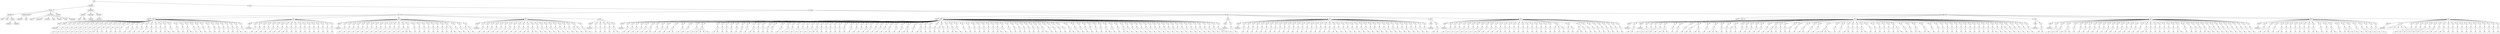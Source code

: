 digraph Tree {
	"t0" [label = "TEI"];
	"t1" [label = "teiHeader"];
	"t2" [label = "fileDesc"];
	"t3" [label = "titleStmt"];
	"t4" [label = "title"];
	"t5" [label = "title"];
	"t6" [label = "author"];
	"t7" [label = "surname"];
	"t8" [label = "forename"];
	"t9" [label = "publicationStmt"];
	"t10" [label = "publisher"];
	"t11" [label = "idno"];
	"t12" [label = "sourceDesc"];
	"t13" [label = "genre"];
	"t14" [label = "inspiration"];
	"t15" [label = "structure"];
	"t16" [label = "type"];
	"t17" [label = "periode"];
	"t18" [label = "taille"];
	"t19" [label = "permalien"];
	"t20" [label = "edStmt"];
	"t21" [label = "profileDesc"];
	"t22" [label = "creation"];
	"t23" [label = "date"];
	"t24" [label = "date"];
	"t25" [label = "langUsage"];
	"t26" [label = "language"];
	"t27" [label = "textClass"];
	"t28" [label = "keywords"];
	"t29" [label = "term"];
	"t30" [label = "text"];
	"t31" [label = "body"];
	"t32" [label = "div1"];
	"t33" [label = "head"];
	"t34" [label = "div2"];
	"t35" [label = "head"];
	"t36" [label = "listPerson"];
	"t37" [label = "sp"];
	"t38" [label = "p"];
	"t39" [label = "s"];
	"t40" [label = "sp"];
	"t41" [label = "p"];
	"t42" [label = "s"];
	"t43" [label = "sp"];
	"t44" [label = "p"];
	"t45" [label = "s"];
	"t46" [label = "sp"];
	"t47" [label = "p"];
	"t48" [label = "s"];
	"t49" [label = "sp"];
	"t50" [label = "p"];
	"t51" [label = "s"];
	"t52" [label = "sp"];
	"t53" [label = "p"];
	"t54" [label = "s"];
	"t55" [label = "sp"];
	"t56" [label = "p"];
	"t57" [label = "s"];
	"t58" [label = "sp"];
	"t59" [label = "p"];
	"t60" [label = "s"];
	"t61" [label = "sp"];
	"t62" [label = "p"];
	"t63" [label = "s"];
	"t64" [label = "s"];
	"t65" [label = "s"];
	"t66" [label = "sp"];
	"t67" [label = "p"];
	"t68" [label = "s"];
	"t69" [label = "sp"];
	"t70" [label = "p"];
	"t71" [label = "s"];
	"t72" [label = "sp"];
	"t73" [label = "p"];
	"t74" [label = "s"];
	"t75" [label = "sp"];
	"t76" [label = "p"];
	"t77" [label = "s"];
	"t78" [label = "sp"];
	"t79" [label = "p"];
	"t80" [label = "s"];
	"t81" [label = "sp"];
	"t82" [label = "p"];
	"t83" [label = "s"];
	"t84" [label = "p"];
	"t85" [label = "s"];
	"t86" [label = "sp"];
	"t87" [label = "p"];
	"t88" [label = "s"];
	"t89" [label = "sp"];
	"t90" [label = "p"];
	"t91" [label = "s"];
	"t92" [label = "sp"];
	"t93" [label = "p"];
	"t94" [label = "s"];
	"t95" [label = "sp"];
	"t96" [label = "p"];
	"t97" [label = "s"];
	"t98" [label = "s"];
	"t99" [label = "sp"];
	"t100" [label = "p"];
	"t101" [label = "s"];
	"t102" [label = "sp"];
	"t103" [label = "p"];
	"t104" [label = "s"];
	"t105" [label = "sp"];
	"t106" [label = "p"];
	"t107" [label = "s"];
	"t108" [label = "s"];
	"t109" [label = "sp"];
	"t110" [label = "p"];
	"t111" [label = "s"];
	"t112" [label = "sp"];
	"t113" [label = "p"];
	"t114" [label = "s"];
	"t115" [label = "sp"];
	"t116" [label = "p"];
	"t117" [label = "s"];
	"t118" [label = "sp"];
	"t119" [label = "p"];
	"t120" [label = "s"];
	"t121" [label = "s"];
	"t122" [label = "sp"];
	"t123" [label = "p"];
	"t124" [label = "s"];
	"t125" [label = "sp"];
	"t126" [label = "p"];
	"t127" [label = "s"];
	"t128" [label = "sp"];
	"t129" [label = "p"];
	"t130" [label = "s"];
	"t131" [label = "sp"];
	"t132" [label = "p"];
	"t133" [label = "s"];
	"t134" [label = "sp"];
	"t135" [label = "p"];
	"t136" [label = "s"];
	"t137" [label = "sp"];
	"t138" [label = "p"];
	"t139" [label = "s"];
	"t140" [label = "sp"];
	"t141" [label = "p"];
	"t142" [label = "s"];
	"t143" [label = "sp"];
	"t144" [label = "p"];
	"t145" [label = "s"];
	"t146" [label = "sp"];
	"t147" [label = "p"];
	"t148" [label = "s"];
	"t149" [label = "sp"];
	"t150" [label = "p"];
	"t151" [label = "s"];
	"t152" [label = "s"];
	"t153" [label = "sp"];
	"t154" [label = "p"];
	"t155" [label = "s"];
	"t156" [label = "div2"];
	"t157" [label = "head"];
	"t158" [label = "listPerson"];
	"t159" [label = "sp"];
	"t160" [label = "p"];
	"t161" [label = "s"];
	"t162" [label = "sp"];
	"t163" [label = "p"];
	"t164" [label = "s"];
	"t165" [label = "sp"];
	"t166" [label = "p"];
	"t167" [label = "s"];
	"t168" [label = "sp"];
	"t169" [label = "p"];
	"t170" [label = "s"];
	"t171" [label = "sp"];
	"t172" [label = "p"];
	"t173" [label = "s"];
	"t174" [label = "sp"];
	"t175" [label = "p"];
	"t176" [label = "s"];
	"t177" [label = "sp"];
	"t178" [label = "p"];
	"t179" [label = "s"];
	"t180" [label = "sp"];
	"t181" [label = "p"];
	"t182" [label = "s"];
	"t183" [label = "s"];
	"t184" [label = "sp"];
	"t185" [label = "p"];
	"t186" [label = "s"];
	"t187" [label = "sp"];
	"t188" [label = "p"];
	"t189" [label = "s"];
	"t190" [label = "sp"];
	"t191" [label = "p"];
	"t192" [label = "s"];
	"t193" [label = "sp"];
	"t194" [label = "p"];
	"t195" [label = "s"];
	"t196" [label = "sp"];
	"t197" [label = "p"];
	"t198" [label = "s"];
	"t199" [label = "sp"];
	"t200" [label = "p"];
	"t201" [label = "s"];
	"t202" [label = "sp"];
	"t203" [label = "p"];
	"t204" [label = "s"];
	"t205" [label = "sp"];
	"t206" [label = "p"];
	"t207" [label = "s"];
	"t208" [label = "sp"];
	"t209" [label = "p"];
	"t210" [label = "s"];
	"t211" [label = "sp"];
	"t212" [label = "p"];
	"t213" [label = "s"];
	"t214" [label = "div2"];
	"t215" [label = "head"];
	"t216" [label = "listPerson"];
	"t217" [label = "sp"];
	"t218" [label = "p"];
	"t219" [label = "s"];
	"t220" [label = "sp"];
	"t221" [label = "p"];
	"t222" [label = "s"];
	"t223" [label = "sp"];
	"t224" [label = "p"];
	"t225" [label = "s"];
	"t226" [label = "sp"];
	"t227" [label = "p"];
	"t228" [label = "s"];
	"t229" [label = "sp"];
	"t230" [label = "p"];
	"t231" [label = "s"];
	"t232" [label = "sp"];
	"t233" [label = "p"];
	"t234" [label = "s"];
	"t235" [label = "sp"];
	"t236" [label = "p"];
	"t237" [label = "s"];
	"t238" [label = "sp"];
	"t239" [label = "p"];
	"t240" [label = "s"];
	"t241" [label = "sp"];
	"t242" [label = "p"];
	"t243" [label = "s"];
	"t244" [label = "sp"];
	"t245" [label = "p"];
	"t246" [label = "s"];
	"t247" [label = "sp"];
	"t248" [label = "p"];
	"t249" [label = "s"];
	"t250" [label = "sp"];
	"t251" [label = "p"];
	"t252" [label = "s"];
	"t253" [label = "sp"];
	"t254" [label = "p"];
	"t255" [label = "s"];
	"t256" [label = "sp"];
	"t257" [label = "p"];
	"t258" [label = "s"];
	"t259" [label = "sp"];
	"t260" [label = "p"];
	"t261" [label = "s"];
	"t262" [label = "s"];
	"t263" [label = "s"];
	"t264" [label = "sp"];
	"t265" [label = "p"];
	"t266" [label = "s"];
	"t267" [label = "sp"];
	"t268" [label = "p"];
	"t269" [label = "s"];
	"t270" [label = "sp"];
	"t271" [label = "p"];
	"t272" [label = "s"];
	"t273" [label = "sp"];
	"t274" [label = "p"];
	"t275" [label = "s"];
	"t276" [label = "sp"];
	"t277" [label = "p"];
	"t278" [label = "s"];
	"t279" [label = "sp"];
	"t280" [label = "p"];
	"t281" [label = "s"];
	"t282" [label = "sp"];
	"t283" [label = "p"];
	"t284" [label = "s"];
	"t285" [label = "sp"];
	"t286" [label = "p"];
	"t287" [label = "s"];
	"t288" [label = "p"];
	"t289" [label = "s"];
	"t290" [label = "s"];
	"t291" [label = "sp"];
	"t292" [label = "p"];
	"t293" [label = "s"];
	"t294" [label = "sp"];
	"t295" [label = "p"];
	"t296" [label = "s"];
	"t297" [label = "sp"];
	"t298" [label = "p"];
	"t299" [label = "s"];
	"t300" [label = "p"];
	"t301" [label = "s"];
	"t302" [label = "div2"];
	"t303" [label = "head"];
	"t304" [label = "listPerson"];
	"t305" [label = "sp"];
	"t306" [label = "p"];
	"t307" [label = "s"];
	"t308" [label = "sp"];
	"t309" [label = "p"];
	"t310" [label = "s"];
	"t311" [label = "sp"];
	"t312" [label = "p"];
	"t313" [label = "s"];
	"t314" [label = "sp"];
	"t315" [label = "p"];
	"t316" [label = "s"];
	"t317" [label = "sp"];
	"t318" [label = "p"];
	"t319" [label = "s"];
	"t320" [label = "sp"];
	"t321" [label = "p"];
	"t322" [label = "s"];
	"t323" [label = "sp"];
	"t324" [label = "p"];
	"t325" [label = "s"];
	"t326" [label = "sp"];
	"t327" [label = "p"];
	"t328" [label = "s"];
	"t329" [label = "sp"];
	"t330" [label = "p"];
	"t331" [label = "s"];
	"t332" [label = "sp"];
	"t333" [label = "p"];
	"t334" [label = "s"];
	"t335" [label = "sp"];
	"t336" [label = "p"];
	"t337" [label = "s"];
	"t338" [label = "s"];
	"t339" [label = "sp"];
	"t340" [label = "p"];
	"t341" [label = "s"];
	"t342" [label = "s"];
	"t343" [label = "sp"];
	"t344" [label = "p"];
	"t345" [label = "s"];
	"t346" [label = "sp"];
	"t347" [label = "p"];
	"t348" [label = "s"];
	"t349" [label = "sp"];
	"t350" [label = "p"];
	"t351" [label = "s"];
	"t352" [label = "sp"];
	"t353" [label = "p"];
	"t354" [label = "s"];
	"t355" [label = "sp"];
	"t356" [label = "p"];
	"t357" [label = "s"];
	"t358" [label = "sp"];
	"t359" [label = "p"];
	"t360" [label = "s"];
	"t361" [label = "sp"];
	"t362" [label = "p"];
	"t363" [label = "s"];
	"t364" [label = "sp"];
	"t365" [label = "p"];
	"t366" [label = "s"];
	"t367" [label = "sp"];
	"t368" [label = "p"];
	"t369" [label = "s"];
	"t370" [label = "p"];
	"t371" [label = "s"];
	"t372" [label = "sp"];
	"t373" [label = "p"];
	"t374" [label = "s"];
	"t375" [label = "s"];
	"t376" [label = "div2"];
	"t377" [label = "head"];
	"t378" [label = "listPerson"];
	"t379" [label = "sp"];
	"t380" [label = "p"];
	"t381" [label = "s"];
	"t382" [label = "sp"];
	"t383" [label = "p"];
	"t384" [label = "s"];
	"t385" [label = "sp"];
	"t386" [label = "p"];
	"t387" [label = "s"];
	"t388" [label = "sp"];
	"t389" [label = "p"];
	"t390" [label = "s"];
	"t391" [label = "sp"];
	"t392" [label = "p"];
	"t393" [label = "s"];
	"t394" [label = "s"];
	"t395" [label = "div1"];
	"t396" [label = "head"];
	"t397" [label = "div2"];
	"t398" [label = "head"];
	"t399" [label = "listPerson"];
	"t400" [label = "sp"];
	"t401" [label = "p"];
	"t402" [label = "s"];
	"t403" [label = "sp"];
	"t404" [label = "p"];
	"t405" [label = "s"];
	"t406" [label = "sp"];
	"t407" [label = "p"];
	"t408" [label = "s"];
	"t409" [label = "sp"];
	"t410" [label = "p"];
	"t411" [label = "s"];
	"t412" [label = "sp"];
	"t413" [label = "p"];
	"t414" [label = "s"];
	"t415" [label = "sp"];
	"t416" [label = "p"];
	"t417" [label = "s"];
	"t418" [label = "s"];
	"t419" [label = "sp"];
	"t420" [label = "p"];
	"t421" [label = "s"];
	"t422" [label = "sp"];
	"t423" [label = "p"];
	"t424" [label = "s"];
	"t425" [label = "sp"];
	"t426" [label = "p"];
	"t427" [label = "s"];
	"t428" [label = "sp"];
	"t429" [label = "p"];
	"t430" [label = "s"];
	"t431" [label = "s"];
	"t432" [label = "sp"];
	"t433" [label = "p"];
	"t434" [label = "s"];
	"t435" [label = "sp"];
	"t436" [label = "p"];
	"t437" [label = "s"];
	"t438" [label = "sp"];
	"t439" [label = "p"];
	"t440" [label = "s"];
	"t441" [label = "sp"];
	"t442" [label = "p"];
	"t443" [label = "s"];
	"t444" [label = "s"];
	"t445" [label = "s"];
	"t446" [label = "s"];
	"t447" [label = "s"];
	"t448" [label = "sp"];
	"t449" [label = "p"];
	"t450" [label = "s"];
	"t451" [label = "s"];
	"t452" [label = "sp"];
	"t453" [label = "p"];
	"t454" [label = "s"];
	"t455" [label = "sp"];
	"t456" [label = "p"];
	"t457" [label = "s"];
	"t458" [label = "sp"];
	"t459" [label = "p"];
	"t460" [label = "s"];
	"t461" [label = "sp"];
	"t462" [label = "p"];
	"t463" [label = "s"];
	"t464" [label = "sp"];
	"t465" [label = "p"];
	"t466" [label = "s"];
	"t467" [label = "sp"];
	"t468" [label = "p"];
	"t469" [label = "s"];
	"t470" [label = "sp"];
	"t471" [label = "p"];
	"t472" [label = "s"];
	"t473" [label = "s"];
	"t474" [label = "sp"];
	"t475" [label = "p"];
	"t476" [label = "s"];
	"t477" [label = "sp"];
	"t478" [label = "p"];
	"t479" [label = "s"];
	"t480" [label = "sp"];
	"t481" [label = "p"];
	"t482" [label = "s"];
	"t483" [label = "sp"];
	"t484" [label = "p"];
	"t485" [label = "s"];
	"t486" [label = "sp"];
	"t487" [label = "p"];
	"t488" [label = "s"];
	"t489" [label = "sp"];
	"t490" [label = "p"];
	"t491" [label = "s"];
	"t492" [label = "sp"];
	"t493" [label = "p"];
	"t494" [label = "s"];
	"t495" [label = "sp"];
	"t496" [label = "p"];
	"t497" [label = "s"];
	"t498" [label = "sp"];
	"t499" [label = "p"];
	"t500" [label = "s"];
	"t501" [label = "sp"];
	"t502" [label = "p"];
	"t503" [label = "s"];
	"t504" [label = "sp"];
	"t505" [label = "p"];
	"t506" [label = "s"];
	"t507" [label = "sp"];
	"t508" [label = "p"];
	"t509" [label = "s"];
	"t510" [label = "s"];
	"t511" [label = "s"];
	"t512" [label = "sp"];
	"t513" [label = "p"];
	"t514" [label = "s"];
	"t515" [label = "sp"];
	"t516" [label = "p"];
	"t517" [label = "s"];
	"t518" [label = "sp"];
	"t519" [label = "p"];
	"t520" [label = "s"];
	"t521" [label = "sp"];
	"t522" [label = "p"];
	"t523" [label = "s"];
	"t524" [label = "sp"];
	"t525" [label = "p"];
	"t526" [label = "s"];
	"t527" [label = "sp"];
	"t528" [label = "p"];
	"t529" [label = "s"];
	"t530" [label = "sp"];
	"t531" [label = "p"];
	"t532" [label = "s"];
	"t533" [label = "sp"];
	"t534" [label = "p"];
	"t535" [label = "s"];
	"t536" [label = "sp"];
	"t537" [label = "p"];
	"t538" [label = "s"];
	"t539" [label = "sp"];
	"t540" [label = "p"];
	"t541" [label = "s"];
	"t542" [label = "sp"];
	"t543" [label = "p"];
	"t544" [label = "s"];
	"t545" [label = "sp"];
	"t546" [label = "p"];
	"t547" [label = "s"];
	"t548" [label = "sp"];
	"t549" [label = "p"];
	"t550" [label = "s"];
	"t551" [label = "sp"];
	"t552" [label = "p"];
	"t553" [label = "s"];
	"t554" [label = "sp"];
	"t555" [label = "p"];
	"t556" [label = "s"];
	"t557" [label = "s"];
	"t558" [label = "sp"];
	"t559" [label = "p"];
	"t560" [label = "s"];
	"t561" [label = "sp"];
	"t562" [label = "p"];
	"t563" [label = "s"];
	"t564" [label = "sp"];
	"t565" [label = "p"];
	"t566" [label = "s"];
	"t567" [label = "s"];
	"t568" [label = "sp"];
	"t569" [label = "p"];
	"t570" [label = "s"];
	"t571" [label = "sp"];
	"t572" [label = "p"];
	"t573" [label = "s"];
	"t574" [label = "s"];
	"t575" [label = "sp"];
	"t576" [label = "p"];
	"t577" [label = "s"];
	"t578" [label = "sp"];
	"t579" [label = "p"];
	"t580" [label = "s"];
	"t581" [label = "sp"];
	"t582" [label = "p"];
	"t583" [label = "s"];
	"t584" [label = "sp"];
	"t585" [label = "p"];
	"t586" [label = "s"];
	"t587" [label = "p"];
	"t588" [label = "s"];
	"t589" [label = "sp"];
	"t590" [label = "p"];
	"t591" [label = "s"];
	"t592" [label = "sp"];
	"t593" [label = "p"];
	"t594" [label = "s"];
	"t595" [label = "s"];
	"t596" [label = "sp"];
	"t597" [label = "p"];
	"t598" [label = "s"];
	"t599" [label = "sp"];
	"t600" [label = "p"];
	"t601" [label = "s"];
	"t602" [label = "sp"];
	"t603" [label = "p"];
	"t604" [label = "s"];
	"t605" [label = "sp"];
	"t606" [label = "p"];
	"t607" [label = "s"];
	"t608" [label = "sp"];
	"t609" [label = "p"];
	"t610" [label = "s"];
	"t611" [label = "sp"];
	"t612" [label = "p"];
	"t613" [label = "s"];
	"t614" [label = "sp"];
	"t615" [label = "p"];
	"t616" [label = "s"];
	"t617" [label = "sp"];
	"t618" [label = "p"];
	"t619" [label = "s"];
	"t620" [label = "sp"];
	"t621" [label = "p"];
	"t622" [label = "s"];
	"t623" [label = "s"];
	"t624" [label = "sp"];
	"t625" [label = "p"];
	"t626" [label = "s"];
	"t627" [label = "sp"];
	"t628" [label = "p"];
	"t629" [label = "s"];
	"t630" [label = "sp"];
	"t631" [label = "p"];
	"t632" [label = "s"];
	"t633" [label = "sp"];
	"t634" [label = "p"];
	"t635" [label = "s"];
	"t636" [label = "sp"];
	"t637" [label = "p"];
	"t638" [label = "s"];
	"t639" [label = "sp"];
	"t640" [label = "p"];
	"t641" [label = "s"];
	"t642" [label = "sp"];
	"t643" [label = "p"];
	"t644" [label = "s"];
	"t645" [label = "sp"];
	"t646" [label = "p"];
	"t647" [label = "s"];
	"t648" [label = "sp"];
	"t649" [label = "p"];
	"t650" [label = "s"];
	"t651" [label = "s"];
	"t652" [label = "sp"];
	"t653" [label = "p"];
	"t654" [label = "s"];
	"t655" [label = "sp"];
	"t656" [label = "p"];
	"t657" [label = "s"];
	"t658" [label = "sp"];
	"t659" [label = "p"];
	"t660" [label = "s"];
	"t661" [label = "sp"];
	"t662" [label = "p"];
	"t663" [label = "s"];
	"t664" [label = "sp"];
	"t665" [label = "p"];
	"t666" [label = "s"];
	"t667" [label = "s"];
	"t668" [label = "sp"];
	"t669" [label = "p"];
	"t670" [label = "s"];
	"t671" [label = "sp"];
	"t672" [label = "p"];
	"t673" [label = "s"];
	"t674" [label = "sp"];
	"t675" [label = "p"];
	"t676" [label = "s"];
	"t677" [label = "sp"];
	"t678" [label = "p"];
	"t679" [label = "s"];
	"t680" [label = "sp"];
	"t681" [label = "p"];
	"t682" [label = "s"];
	"t683" [label = "sp"];
	"t684" [label = "p"];
	"t685" [label = "s"];
	"t686" [label = "sp"];
	"t687" [label = "p"];
	"t688" [label = "s"];
	"t689" [label = "s"];
	"t690" [label = "sp"];
	"t691" [label = "p"];
	"t692" [label = "s"];
	"t693" [label = "sp"];
	"t694" [label = "p"];
	"t695" [label = "s"];
	"t696" [label = "sp"];
	"t697" [label = "p"];
	"t698" [label = "s"];
	"t699" [label = "s"];
	"t700" [label = "sp"];
	"t701" [label = "p"];
	"t702" [label = "s"];
	"t703" [label = "sp"];
	"t704" [label = "p"];
	"t705" [label = "s"];
	"t706" [label = "sp"];
	"t707" [label = "p"];
	"t708" [label = "s"];
	"t709" [label = "sp"];
	"t710" [label = "p"];
	"t711" [label = "s"];
	"t712" [label = "sp"];
	"t713" [label = "p"];
	"t714" [label = "s"];
	"t715" [label = "sp"];
	"t716" [label = "p"];
	"t717" [label = "s"];
	"t718" [label = "sp"];
	"t719" [label = "p"];
	"t720" [label = "s"];
	"t721" [label = "sp"];
	"t722" [label = "p"];
	"t723" [label = "s"];
	"t724" [label = "sp"];
	"t725" [label = "p"];
	"t726" [label = "s"];
	"t727" [label = "sp"];
	"t728" [label = "p"];
	"t729" [label = "s"];
	"t730" [label = "sp"];
	"t731" [label = "p"];
	"t732" [label = "s"];
	"t733" [label = "sp"];
	"t734" [label = "p"];
	"t735" [label = "s"];
	"t736" [label = "sp"];
	"t737" [label = "p"];
	"t738" [label = "s"];
	"t739" [label = "sp"];
	"t740" [label = "p"];
	"t741" [label = "s"];
	"t742" [label = "sp"];
	"t743" [label = "p"];
	"t744" [label = "s"];
	"t745" [label = "sp"];
	"t746" [label = "p"];
	"t747" [label = "s"];
	"t748" [label = "sp"];
	"t749" [label = "p"];
	"t750" [label = "s"];
	"t751" [label = "sp"];
	"t752" [label = "p"];
	"t753" [label = "s"];
	"t754" [label = "sp"];
	"t755" [label = "p"];
	"t756" [label = "s"];
	"t757" [label = "sp"];
	"t758" [label = "p"];
	"t759" [label = "s"];
	"t760" [label = "sp"];
	"t761" [label = "p"];
	"t762" [label = "s"];
	"t763" [label = "s"];
	"t764" [label = "s"];
	"t765" [label = "div2"];
	"t766" [label = "head"];
	"t767" [label = "listPerson"];
	"t768" [label = "sp"];
	"t769" [label = "p"];
	"t770" [label = "s"];
	"t771" [label = "div2"];
	"t772" [label = "head"];
	"t773" [label = "listPerson"];
	"t774" [label = "sp"];
	"t775" [label = "p"];
	"t776" [label = "s"];
	"t777" [label = "sp"];
	"t778" [label = "p"];
	"t779" [label = "s"];
	"t780" [label = "sp"];
	"t781" [label = "p"];
	"t782" [label = "s"];
	"t783" [label = "sp"];
	"t784" [label = "p"];
	"t785" [label = "s"];
	"t786" [label = "sp"];
	"t787" [label = "p"];
	"t788" [label = "s"];
	"t789" [label = "sp"];
	"t790" [label = "p"];
	"t791" [label = "s"];
	"t792" [label = "sp"];
	"t793" [label = "p"];
	"t794" [label = "s"];
	"t795" [label = "sp"];
	"t796" [label = "p"];
	"t797" [label = "s"];
	"t798" [label = "sp"];
	"t799" [label = "p"];
	"t800" [label = "s"];
	"t801" [label = "sp"];
	"t802" [label = "p"];
	"t803" [label = "s"];
	"t804" [label = "sp"];
	"t805" [label = "p"];
	"t806" [label = "s"];
	"t807" [label = "sp"];
	"t808" [label = "p"];
	"t809" [label = "s"];
	"t810" [label = "sp"];
	"t811" [label = "p"];
	"t812" [label = "s"];
	"t813" [label = "sp"];
	"t814" [label = "p"];
	"t815" [label = "s"];
	"t816" [label = "sp"];
	"t817" [label = "p"];
	"t818" [label = "s"];
	"t819" [label = "sp"];
	"t820" [label = "p"];
	"t821" [label = "s"];
	"t822" [label = "sp"];
	"t823" [label = "p"];
	"t824" [label = "s"];
	"t825" [label = "sp"];
	"t826" [label = "p"];
	"t827" [label = "s"];
	"t828" [label = "sp"];
	"t829" [label = "p"];
	"t830" [label = "s"];
	"t831" [label = "sp"];
	"t832" [label = "p"];
	"t833" [label = "s"];
	"t834" [label = "sp"];
	"t835" [label = "p"];
	"t836" [label = "s"];
	"t837" [label = "s"];
	"t838" [label = "sp"];
	"t839" [label = "p"];
	"t840" [label = "s"];
	"t841" [label = "sp"];
	"t842" [label = "p"];
	"t843" [label = "s"];
	"t844" [label = "sp"];
	"t845" [label = "p"];
	"t846" [label = "s"];
	"t847" [label = "sp"];
	"t848" [label = "p"];
	"t849" [label = "s"];
	"t850" [label = "sp"];
	"t851" [label = "p"];
	"t852" [label = "s"];
	"t853" [label = "sp"];
	"t854" [label = "p"];
	"t855" [label = "s"];
	"t856" [label = "sp"];
	"t857" [label = "p"];
	"t858" [label = "s"];
	"t859" [label = "sp"];
	"t860" [label = "p"];
	"t861" [label = "s"];
	"t862" [label = "sp"];
	"t863" [label = "p"];
	"t864" [label = "s"];
	"t865" [label = "sp"];
	"t866" [label = "p"];
	"t867" [label = "s"];
	"t868" [label = "sp"];
	"t869" [label = "p"];
	"t870" [label = "s"];
	"t871" [label = "sp"];
	"t872" [label = "p"];
	"t873" [label = "s"];
	"t874" [label = "sp"];
	"t875" [label = "p"];
	"t876" [label = "s"];
	"t877" [label = "sp"];
	"t878" [label = "p"];
	"t879" [label = "s"];
	"t880" [label = "sp"];
	"t881" [label = "p"];
	"t882" [label = "s"];
	"t883" [label = "sp"];
	"t884" [label = "p"];
	"t885" [label = "s"];
	"t886" [label = "sp"];
	"t887" [label = "p"];
	"t888" [label = "s"];
	"t889" [label = "sp"];
	"t890" [label = "p"];
	"t891" [label = "s"];
	"t892" [label = "sp"];
	"t893" [label = "p"];
	"t894" [label = "s"];
	"t895" [label = "sp"];
	"t896" [label = "p"];
	"t897" [label = "s"];
	"t898" [label = "div2"];
	"t899" [label = "head"];
	"t900" [label = "listPerson"];
	"t901" [label = "sp"];
	"t902" [label = "p"];
	"t903" [label = "s"];
	"t904" [label = "s"];
	"t905" [label = "div2"];
	"t906" [label = "head"];
	"t907" [label = "listPerson"];
	"t908" [label = "sp"];
	"t909" [label = "p"];
	"t910" [label = "s"];
	"t911" [label = "sp"];
	"t912" [label = "p"];
	"t913" [label = "s"];
	"t914" [label = "sp"];
	"t915" [label = "p"];
	"t916" [label = "s"];
	"t917" [label = "sp"];
	"t918" [label = "p"];
	"t919" [label = "s"];
	"t920" [label = "sp"];
	"t921" [label = "p"];
	"t922" [label = "s"];
	"t923" [label = "sp"];
	"t924" [label = "p"];
	"t925" [label = "s"];
	"t926" [label = "sp"];
	"t927" [label = "p"];
	"t928" [label = "s"];
	"t929" [label = "sp"];
	"t930" [label = "p"];
	"t931" [label = "s"];
	"t932" [label = "s"];
	"t933" [label = "sp"];
	"t934" [label = "p"];
	"t935" [label = "s"];
	"t936" [label = "sp"];
	"t937" [label = "p"];
	"t938" [label = "s"];
	"t939" [label = "sp"];
	"t940" [label = "p"];
	"t941" [label = "s"];
	"t942" [label = "sp"];
	"t943" [label = "p"];
	"t944" [label = "s"];
	"t945" [label = "s"];
	"t946" [label = "sp"];
	"t947" [label = "p"];
	"t948" [label = "s"];
	"t949" [label = "sp"];
	"t950" [label = "p"];
	"t951" [label = "s"];
	"t952" [label = "sp"];
	"t953" [label = "p"];
	"t954" [label = "s"];
	"t955" [label = "sp"];
	"t956" [label = "p"];
	"t957" [label = "s"];
	"t958" [label = "sp"];
	"t959" [label = "p"];
	"t960" [label = "s"];
	"t961" [label = "sp"];
	"t962" [label = "p"];
	"t963" [label = "s"];
	"t964" [label = "sp"];
	"t965" [label = "p"];
	"t966" [label = "s"];
	"t967" [label = "sp"];
	"t968" [label = "p"];
	"t969" [label = "s"];
	"t970" [label = "sp"];
	"t971" [label = "p"];
	"t972" [label = "s"];
	"t973" [label = "sp"];
	"t974" [label = "p"];
	"t975" [label = "s"];
	"t976" [label = "sp"];
	"t977" [label = "p"];
	"t978" [label = "s"];
	"t979" [label = "sp"];
	"t980" [label = "p"];
	"t981" [label = "s"];
	"t982" [label = "p"];
	"t983" [label = "s"];
	"t984" [label = "p"];
	"t985" [label = "s"];
	"t986" [label = "sp"];
	"t987" [label = "p"];
	"t988" [label = "s"];
	"t989" [label = "p"];
	"t990" [label = "s"];
	"t991" [label = "sp"];
	"t992" [label = "p"];
	"t993" [label = "s"];
	"t994" [label = "s"];
	"t995" [label = "p"];
	"t996" [label = "s"];
	"t997" [label = "sp"];
	"t998" [label = "p"];
	"t999" [label = "s"];
	"t1000" [label = "sp"];
	"t1001" [label = "p"];
	"t1002" [label = "s"];
	"t1003" [label = "sp"];
	"t1004" [label = "p"];
	"t1005" [label = "s"];
	"t1006" [label = "sp"];
	"t1007" [label = "p"];
	"t1008" [label = "s"];
	"t1009" [label = "sp"];
	"t1010" [label = "p"];
	"t1011" [label = "s"];
	"t1012" [label = "sp"];
	"t1013" [label = "p"];
	"t1014" [label = "s"];
	"t1015" [label = "sp"];
	"t1016" [label = "p"];
	"t1017" [label = "s"];
	"t1018" [label = "sp"];
	"t1019" [label = "p"];
	"t1020" [label = "s"];
	"t1021" [label = "div1"];
	"t1022" [label = "head"];
	"t1023" [label = "div2"];
	"t1024" [label = "head"];
	"t1025" [label = "listPerson"];
	"t1026" [label = "sp"];
	"t1027" [label = "p"];
	"t1028" [label = "s"];
	"t1029" [label = "s"];
	"t1030" [label = "div2"];
	"t1031" [label = "head"];
	"t1032" [label = "listPerson"];
	"t1033" [label = "sp"];
	"t1034" [label = "p"];
	"t1035" [label = "s"];
	"t1036" [label = "sp"];
	"t1037" [label = "p"];
	"t1038" [label = "s"];
	"t1039" [label = "sp"];
	"t1040" [label = "p"];
	"t1041" [label = "s"];
	"t1042" [label = "s"];
	"t1043" [label = "sp"];
	"t1044" [label = "p"];
	"t1045" [label = "s"];
	"t1046" [label = "sp"];
	"t1047" [label = "p"];
	"t1048" [label = "s"];
	"t1049" [label = "s"];
	"t1050" [label = "s"];
	"t1051" [label = "sp"];
	"t1052" [label = "p"];
	"t1053" [label = "s"];
	"t1054" [label = "sp"];
	"t1055" [label = "p"];
	"t1056" [label = "s"];
	"t1057" [label = "sp"];
	"t1058" [label = "p"];
	"t1059" [label = "s"];
	"t1060" [label = "sp"];
	"t1061" [label = "p"];
	"t1062" [label = "s"];
	"t1063" [label = "s"];
	"t1064" [label = "p"];
	"t1065" [label = "s"];
	"t1066" [label = "s"];
	"t1067" [label = "sp"];
	"t1068" [label = "p"];
	"t1069" [label = "s"];
	"t1070" [label = "sp"];
	"t1071" [label = "p"];
	"t1072" [label = "s"];
	"t1073" [label = "s"];
	"t1074" [label = "s"];
	"t1075" [label = "sp"];
	"t1076" [label = "p"];
	"t1077" [label = "s"];
	"t1078" [label = "sp"];
	"t1079" [label = "p"];
	"t1080" [label = "s"];
	"t1081" [label = "sp"];
	"t1082" [label = "p"];
	"t1083" [label = "s"];
	"t1084" [label = "p"];
	"t1085" [label = "s"];
	"t1086" [label = "sp"];
	"t1087" [label = "p"];
	"t1088" [label = "s"];
	"t1089" [label = "sp"];
	"t1090" [label = "p"];
	"t1091" [label = "s"];
	"t1092" [label = "sp"];
	"t1093" [label = "p"];
	"t1094" [label = "s"];
	"t1095" [label = "sp"];
	"t1096" [label = "p"];
	"t1097" [label = "s"];
	"t1098" [label = "sp"];
	"t1099" [label = "p"];
	"t1100" [label = "s"];
	"t1101" [label = "sp"];
	"t1102" [label = "p"];
	"t1103" [label = "s"];
	"t1104" [label = "sp"];
	"t1105" [label = "p"];
	"t1106" [label = "s"];
	"t1107" [label = "s"];
	"t1108" [label = "p"];
	"t1109" [label = "s"];
	"t1110" [label = "sp"];
	"t1111" [label = "p"];
	"t1112" [label = "s"];
	"t1113" [label = "sp"];
	"t1114" [label = "p"];
	"t1115" [label = "s"];
	"t1116" [label = "sp"];
	"t1117" [label = "p"];
	"t1118" [label = "s"];
	"t1119" [label = "sp"];
	"t1120" [label = "p"];
	"t1121" [label = "s"];
	"t1122" [label = "sp"];
	"t1123" [label = "p"];
	"t1124" [label = "s"];
	"t1125" [label = "s"];
	"t1126" [label = "sp"];
	"t1127" [label = "p"];
	"t1128" [label = "s"];
	"t1129" [label = "sp"];
	"t1130" [label = "p"];
	"t1131" [label = "s"];
	"t1132" [label = "sp"];
	"t1133" [label = "p"];
	"t1134" [label = "s"];
	"t1135" [label = "s"];
	"t1136" [label = "s"];
	"t1137" [label = "s"];
	"t1138" [label = "sp"];
	"t1139" [label = "p"];
	"t1140" [label = "s"];
	"t1141" [label = "sp"];
	"t1142" [label = "p"];
	"t1143" [label = "s"];
	"t1144" [label = "sp"];
	"t1145" [label = "p"];
	"t1146" [label = "s"];
	"t1147" [label = "s"];
	"t1148" [label = "sp"];
	"t1149" [label = "p"];
	"t1150" [label = "s"];
	"t1151" [label = "sp"];
	"t1152" [label = "p"];
	"t1153" [label = "s"];
	"t1154" [label = "sp"];
	"t1155" [label = "p"];
	"t1156" [label = "s"];
	"t1157" [label = "s"];
	"t1158" [label = "sp"];
	"t1159" [label = "p"];
	"t1160" [label = "s"];
	"t1161" [label = "sp"];
	"t1162" [label = "p"];
	"t1163" [label = "s"];
	"t1164" [label = "sp"];
	"t1165" [label = "p"];
	"t1166" [label = "s"];
	"t1167" [label = "sp"];
	"t1168" [label = "p"];
	"t1169" [label = "s"];
	"t1170" [label = "sp"];
	"t1171" [label = "p"];
	"t1172" [label = "s"];
	"t1173" [label = "sp"];
	"t1174" [label = "p"];
	"t1175" [label = "s"];
	"t1176" [label = "p"];
	"t1177" [label = "s"];
	"t1178" [label = "s"];
	"t1179" [label = "sp"];
	"t1180" [label = "p"];
	"t1181" [label = "s"];
	"t1182" [label = "sp"];
	"t1183" [label = "p"];
	"t1184" [label = "s"];
	"t1185" [label = "sp"];
	"t1186" [label = "p"];
	"t1187" [label = "s"];
	"t1188" [label = "s"];
	"t1189" [label = "sp"];
	"t1190" [label = "p"];
	"t1191" [label = "s"];
	"t1192" [label = "s"];
	"t1193" [label = "sp"];
	"t1194" [label = "p"];
	"t1195" [label = "s"];
	"t1196" [label = "sp"];
	"t1197" [label = "p"];
	"t1198" [label = "s"];
	"t1199" [label = "sp"];
	"t1200" [label = "p"];
	"t1201" [label = "s"];
	"t1202" [label = "sp"];
	"t1203" [label = "p"];
	"t1204" [label = "s"];
	"t1205" [label = "sp"];
	"t1206" [label = "p"];
	"t1207" [label = "s"];
	"t1208" [label = "sp"];
	"t1209" [label = "p"];
	"t1210" [label = "s"];
	"t1211" [label = "sp"];
	"t1212" [label = "p"];
	"t1213" [label = "s"];
	"t1214" [label = "sp"];
	"t1215" [label = "p"];
	"t1216" [label = "s"];
	"t1217" [label = "sp"];
	"t1218" [label = "p"];
	"t1219" [label = "s"];
	"t1220" [label = "sp"];
	"t1221" [label = "p"];
	"t1222" [label = "s"];
	"t1223" [label = "sp"];
	"t1224" [label = "p"];
	"t1225" [label = "s"];
	"t1226" [label = "sp"];
	"t1227" [label = "p"];
	"t1228" [label = "s"];
	"t1229" [label = "sp"];
	"t1230" [label = "p"];
	"t1231" [label = "s"];
	"t1232" [label = "sp"];
	"t1233" [label = "p"];
	"t1234" [label = "s"];
	"t1235" [label = "s"];
	"t1236" [label = "sp"];
	"t1237" [label = "p"];
	"t1238" [label = "s"];
	"t1239" [label = "sp"];
	"t1240" [label = "p"];
	"t1241" [label = "s"];
	"t1242" [label = "p"];
	"t1243" [label = "s"];
	"t1244" [label = "sp"];
	"t1245" [label = "p"];
	"t1246" [label = "s"];
	"t1247" [label = "sp"];
	"t1248" [label = "p"];
	"t1249" [label = "s"];
	"t1250" [label = "sp"];
	"t1251" [label = "p"];
	"t1252" [label = "s"];
	"t1253" [label = "sp"];
	"t1254" [label = "p"];
	"t1255" [label = "s"];
	"t1256" [label = "sp"];
	"t1257" [label = "p"];
	"t1258" [label = "s"];
	"t1259" [label = "div2"];
	"t1260" [label = "head"];
	"t1261" [label = "listPerson"];
	"t1262" [label = "sp"];
	"t1263" [label = "p"];
	"t1264" [label = "s"];
	"t1265" [label = "s"];
	"t1266" [label = "div2"];
	"t1267" [label = "head"];
	"t1268" [label = "listPerson"];
	"t1269" [label = "sp"];
	"t1270" [label = "p"];
	"t1271" [label = "s"];
	"t1272" [label = "sp"];
	"t1273" [label = "p"];
	"t1274" [label = "s"];
	"t1275" [label = "s"];
	"t1276" [label = "sp"];
	"t1277" [label = "p"];
	"t1278" [label = "s"];
	"t1279" [label = "s"];
	"t1280" [label = "s"];
	"t1281" [label = "sp"];
	"t1282" [label = "p"];
	"t1283" [label = "s"];
	"t1284" [label = "sp"];
	"t1285" [label = "p"];
	"t1286" [label = "s"];
	"t1287" [label = "sp"];
	"t1288" [label = "p"];
	"t1289" [label = "s"];
	"t1290" [label = "sp"];
	"t1291" [label = "p"];
	"t1292" [label = "s"];
	"t1293" [label = "sp"];
	"t1294" [label = "p"];
	"t1295" [label = "s"];
	"t1296" [label = "sp"];
	"t1297" [label = "p"];
	"t1298" [label = "s"];
	"t1299" [label = "sp"];
	"t1300" [label = "p"];
	"t1301" [label = "s"];
	"t1302" [label = "sp"];
	"t1303" [label = "p"];
	"t1304" [label = "s"];
	"t1305" [label = "sp"];
	"t1306" [label = "p"];
	"t1307" [label = "s"];
	"t1308" [label = "sp"];
	"t1309" [label = "p"];
	"t1310" [label = "s"];
	"t1311" [label = "sp"];
	"t1312" [label = "p"];
	"t1313" [label = "s"];
	"t1314" [label = "sp"];
	"t1315" [label = "p"];
	"t1316" [label = "s"];
	"t1317" [label = "sp"];
	"t1318" [label = "p"];
	"t1319" [label = "s"];
	"t1320" [label = "sp"];
	"t1321" [label = "p"];
	"t1322" [label = "s"];
	"t1323" [label = "sp"];
	"t1324" [label = "p"];
	"t1325" [label = "s"];
	"t1326" [label = "sp"];
	"t1327" [label = "p"];
	"t1328" [label = "s"];
	"t1329" [label = "s"];
	"t1330" [label = "sp"];
	"t1331" [label = "p"];
	"t1332" [label = "s"];
	"t1333" [label = "sp"];
	"t1334" [label = "p"];
	"t1335" [label = "s"];
	"t1336" [label = "sp"];
	"t1337" [label = "p"];
	"t1338" [label = "s"];
	"t1339" [label = "sp"];
	"t1340" [label = "p"];
	"t1341" [label = "s"];
	"t1342" [label = "sp"];
	"t1343" [label = "p"];
	"t1344" [label = "s"];
	"t1345" [label = "sp"];
	"t1346" [label = "p"];
	"t1347" [label = "s"];
	"t1348" [label = "sp"];
	"t1349" [label = "p"];
	"t1350" [label = "s"];
	"t1351" [label = "s"];
	"t1352" [label = "sp"];
	"t1353" [label = "p"];
	"t1354" [label = "s"];
	"t1355" [label = "sp"];
	"t1356" [label = "p"];
	"t1357" [label = "s"];
	"t1358" [label = "sp"];
	"t1359" [label = "p"];
	"t1360" [label = "s"];
	"t1361" [label = "sp"];
	"t1362" [label = "p"];
	"t1363" [label = "s"];
	"t1364" [label = "sp"];
	"t1365" [label = "p"];
	"t1366" [label = "s"];
	"t1367" [label = "s"];
	"t1368" [label = "sp"];
	"t1369" [label = "p"];
	"t1370" [label = "s"];
	"t1371" [label = "sp"];
	"t1372" [label = "p"];
	"t1373" [label = "s"];
	"t1374" [label = "sp"];
	"t1375" [label = "p"];
	"t1376" [label = "s"];
	"t1377" [label = "sp"];
	"t1378" [label = "p"];
	"t1379" [label = "s"];
	"t1380" [label = "sp"];
	"t1381" [label = "p"];
	"t1382" [label = "s"];
	"t1383" [label = "sp"];
	"t1384" [label = "p"];
	"t1385" [label = "s"];
	"t1386" [label = "sp"];
	"t1387" [label = "p"];
	"t1388" [label = "s"];
	"t1389" [label = "sp"];
	"t1390" [label = "p"];
	"t1391" [label = "s"];
	"t1392" [label = "sp"];
	"t1393" [label = "p"];
	"t1394" [label = "s"];
	"t1395" [label = "sp"];
	"t1396" [label = "p"];
	"t1397" [label = "s"];
	"t1398" [label = "div2"];
	"t1399" [label = "head"];
	"t1400" [label = "listPerson"];
	"t1401" [label = "sp"];
	"t1402" [label = "p"];
	"t1403" [label = "s"];
	"t1404" [label = "sp"];
	"t1405" [label = "p"];
	"t1406" [label = "s"];
	"t1407" [label = "s"];
	"t1408" [label = "sp"];
	"t1409" [label = "p"];
	"t1410" [label = "s"];
	"t1411" [label = "sp"];
	"t1412" [label = "p"];
	"t1413" [label = "s"];
	"t1414" [label = "s"];
	"t1415" [label = "sp"];
	"t1416" [label = "p"];
	"t1417" [label = "s"];
	"t1418" [label = "sp"];
	"t1419" [label = "p"];
	"t1420" [label = "s"];
	"t1421" [label = "sp"];
	"t1422" [label = "p"];
	"t1423" [label = "s"];
	"t1424" [label = "sp"];
	"t1425" [label = "p"];
	"t1426" [label = "s"];
	"t1427" [label = "sp"];
	"t1428" [label = "p"];
	"t1429" [label = "s"];
	"t1430" [label = "sp"];
	"t1431" [label = "p"];
	"t1432" [label = "s"];
	"t1433" [label = "sp"];
	"t1434" [label = "p"];
	"t1435" [label = "s"];
	"t1436" [label = "s"];
	"t1437" [label = "sp"];
	"t1438" [label = "p"];
	"t1439" [label = "s"];
	"t1440" [label = "sp"];
	"t1441" [label = "p"];
	"t1442" [label = "s"];
	"t1443" [label = "sp"];
	"t1444" [label = "p"];
	"t1445" [label = "s"];
	"t1446" [label = "s"];
	"t1447" [label = "sp"];
	"t1448" [label = "p"];
	"t1449" [label = "s"];
	"t1450" [label = "sp"];
	"t1451" [label = "p"];
	"t1452" [label = "s"];
	"t1453" [label = "s"];
	"t1454" [label = "s"];
	"t1455" [label = "sp"];
	"t1456" [label = "p"];
	"t1457" [label = "s"];
	"t1458" [label = "sp"];
	"t1459" [label = "p"];
	"t1460" [label = "s"];
	"t1461" [label = "sp"];
	"t1462" [label = "p"];
	"t1463" [label = "s"];
	"t1464" [label = "s"];
	"t1465" [label = "sp"];
	"t1466" [label = "p"];
	"t1467" [label = "s"];
	"t1468" [label = "sp"];
	"t1469" [label = "p"];
	"t1470" [label = "s"];
	"t1471" [label = "sp"];
	"t1472" [label = "p"];
	"t1473" [label = "s"];
	"t1474" [label = "div2"];
	"t1475" [label = "head"];
	"t1476" [label = "listPerson"];
	"t1477" [label = "sp"];
	"t1478" [label = "l"];
	"t1479" [label = "l"];
	"t1480" [label = "l"];
	"t1481" [label = "l"];
	"t1482" [label = "p"];
	"t1483" [label = "s"];
	"t1484" [label = "sp"];
	"t1485" [label = "p"];
	"t1486" [label = "s"];
	"t1487" [label = "sp"];
	"t1488" [label = "p"];
	"t1489" [label = "s"];
	"t1490" [label = "sp"];
	"t1491" [label = "p"];
	"t1492" [label = "s"];
	"t1493" [label = "sp"];
	"t1494" [label = "p"];
	"t1495" [label = "s"];
	"t1496" [label = "s"];
	"t1497" [label = "sp"];
	"t1498" [label = "p"];
	"t1499" [label = "s"];
	"t1500" [label = "sp"];
	"t1501" [label = "p"];
	"t1502" [label = "s"];
	"t1503" [label = "s"];
	"t1504" [label = "sp"];
	"t1505" [label = "p"];
	"t1506" [label = "s"];
	"t1507" [label = "sp"];
	"t1508" [label = "p"];
	"t1509" [label = "s"];
	"t1510" [label = "s"];
	"t1511" [label = "sp"];
	"t1512" [label = "p"];
	"t1513" [label = "s"];
	"t1514" [label = "sp"];
	"t1515" [label = "p"];
	"t1516" [label = "s"];
	"t1517" [label = "sp"];
	"t1518" [label = "p"];
	"t1519" [label = "s"];
	"t1520" [label = "sp"];
	"t1521" [label = "p"];
	"t1522" [label = "s"];
	"t1523" [label = "sp"];
	"t1524" [label = "p"];
	"t1525" [label = "s"];
	"t1526" [label = "sp"];
	"t1527" [label = "p"];
	"t1528" [label = "s"];
	"t1529" [label = "sp"];
	"t1530" [label = "p"];
	"t1531" [label = "s"];
	"t1532" [label = "sp"];
	"t1533" [label = "p"];
	"t1534" [label = "s"];
	"t1535" [label = "sp"];
	"t1536" [label = "p"];
	"t1537" [label = "s"];
	"t1538" [label = "sp"];
	"t1539" [label = "p"];
	"t1540" [label = "s"];
	"t1541" [label = "sp"];
	"t1542" [label = "p"];
	"t1543" [label = "s"];
	"t1544" [label = "sp"];
	"t1545" [label = "p"];
	"t1546" [label = "s"];
	"t0" -> "t1";
	"t1" -> "t2";
	"t2" -> "t3";
	"t3" -> "t4";
	"t3" -> "t5";
	"t3" -> "t6";
	"t6" -> "t7";
	"t6" -> "t8";
	"t2" -> "t9";
	"t9" -> "t10";
	"t9" -> "t11";
	"t2" -> "t12";
	"t12" -> "t13";
	"t12" -> "t14";
	"t12" -> "t15";
	"t12" -> "t16";
	"t12" -> "t17";
	"t12" -> "t18";
	"t12" -> "t19";
	"t2" -> "t20";
	"t1" -> "t21";
	"t21" -> "t22";
	"t22" -> "t23";
	"t22" -> "t24";
	"t21" -> "t25";
	"t25" -> "t26";
	"t21" -> "t27";
	"t27" -> "t28";
	"t28" -> "t29";
	"t0" -> "t30";
	"t30" -> "t31";
	"t31" -> "t32";
	"t32" -> "t33";
	"t32" -> "t34";
	"t34" -> "t35";
	"t35" -> "t36";
	"t34" -> "t37";
	"t37" -> "t38";
	"t38" -> "t39";
	"t34" -> "t40";
	"t40" -> "t41";
	"t41" -> "t42";
	"t34" -> "t43";
	"t43" -> "t44";
	"t44" -> "t45";
	"t34" -> "t46";
	"t46" -> "t47";
	"t47" -> "t48";
	"t34" -> "t49";
	"t49" -> "t50";
	"t50" -> "t51";
	"t34" -> "t52";
	"t52" -> "t53";
	"t53" -> "t54";
	"t34" -> "t55";
	"t55" -> "t56";
	"t56" -> "t57";
	"t34" -> "t58";
	"t58" -> "t59";
	"t59" -> "t60";
	"t34" -> "t61";
	"t61" -> "t62";
	"t62" -> "t63";
	"t62" -> "t64";
	"t62" -> "t65";
	"t34" -> "t66";
	"t66" -> "t67";
	"t67" -> "t68";
	"t34" -> "t69";
	"t69" -> "t70";
	"t70" -> "t71";
	"t34" -> "t72";
	"t72" -> "t73";
	"t73" -> "t74";
	"t34" -> "t75";
	"t75" -> "t76";
	"t76" -> "t77";
	"t34" -> "t78";
	"t78" -> "t79";
	"t79" -> "t80";
	"t34" -> "t81";
	"t81" -> "t82";
	"t82" -> "t83";
	"t81" -> "t84";
	"t84" -> "t85";
	"t34" -> "t86";
	"t86" -> "t87";
	"t87" -> "t88";
	"t34" -> "t89";
	"t89" -> "t90";
	"t90" -> "t91";
	"t34" -> "t92";
	"t92" -> "t93";
	"t93" -> "t94";
	"t34" -> "t95";
	"t95" -> "t96";
	"t96" -> "t97";
	"t96" -> "t98";
	"t34" -> "t99";
	"t99" -> "t100";
	"t100" -> "t101";
	"t34" -> "t102";
	"t102" -> "t103";
	"t103" -> "t104";
	"t34" -> "t105";
	"t105" -> "t106";
	"t106" -> "t107";
	"t106" -> "t108";
	"t34" -> "t109";
	"t109" -> "t110";
	"t110" -> "t111";
	"t34" -> "t112";
	"t112" -> "t113";
	"t113" -> "t114";
	"t34" -> "t115";
	"t115" -> "t116";
	"t116" -> "t117";
	"t34" -> "t118";
	"t118" -> "t119";
	"t119" -> "t120";
	"t119" -> "t121";
	"t34" -> "t122";
	"t122" -> "t123";
	"t123" -> "t124";
	"t34" -> "t125";
	"t125" -> "t126";
	"t126" -> "t127";
	"t34" -> "t128";
	"t128" -> "t129";
	"t129" -> "t130";
	"t34" -> "t131";
	"t131" -> "t132";
	"t132" -> "t133";
	"t34" -> "t134";
	"t134" -> "t135";
	"t135" -> "t136";
	"t34" -> "t137";
	"t137" -> "t138";
	"t138" -> "t139";
	"t34" -> "t140";
	"t140" -> "t141";
	"t141" -> "t142";
	"t34" -> "t143";
	"t143" -> "t144";
	"t144" -> "t145";
	"t34" -> "t146";
	"t146" -> "t147";
	"t147" -> "t148";
	"t34" -> "t149";
	"t149" -> "t150";
	"t150" -> "t151";
	"t150" -> "t152";
	"t34" -> "t153";
	"t153" -> "t154";
	"t154" -> "t155";
	"t32" -> "t156";
	"t156" -> "t157";
	"t157" -> "t158";
	"t156" -> "t159";
	"t159" -> "t160";
	"t160" -> "t161";
	"t156" -> "t162";
	"t162" -> "t163";
	"t163" -> "t164";
	"t156" -> "t165";
	"t165" -> "t166";
	"t166" -> "t167";
	"t156" -> "t168";
	"t168" -> "t169";
	"t169" -> "t170";
	"t156" -> "t171";
	"t171" -> "t172";
	"t172" -> "t173";
	"t156" -> "t174";
	"t174" -> "t175";
	"t175" -> "t176";
	"t156" -> "t177";
	"t177" -> "t178";
	"t178" -> "t179";
	"t156" -> "t180";
	"t180" -> "t181";
	"t181" -> "t182";
	"t181" -> "t183";
	"t156" -> "t184";
	"t184" -> "t185";
	"t185" -> "t186";
	"t156" -> "t187";
	"t187" -> "t188";
	"t188" -> "t189";
	"t156" -> "t190";
	"t190" -> "t191";
	"t191" -> "t192";
	"t156" -> "t193";
	"t193" -> "t194";
	"t194" -> "t195";
	"t156" -> "t196";
	"t196" -> "t197";
	"t197" -> "t198";
	"t156" -> "t199";
	"t199" -> "t200";
	"t200" -> "t201";
	"t156" -> "t202";
	"t202" -> "t203";
	"t203" -> "t204";
	"t156" -> "t205";
	"t205" -> "t206";
	"t206" -> "t207";
	"t156" -> "t208";
	"t208" -> "t209";
	"t209" -> "t210";
	"t156" -> "t211";
	"t211" -> "t212";
	"t212" -> "t213";
	"t32" -> "t214";
	"t214" -> "t215";
	"t215" -> "t216";
	"t214" -> "t217";
	"t217" -> "t218";
	"t218" -> "t219";
	"t214" -> "t220";
	"t220" -> "t221";
	"t221" -> "t222";
	"t214" -> "t223";
	"t223" -> "t224";
	"t224" -> "t225";
	"t214" -> "t226";
	"t226" -> "t227";
	"t227" -> "t228";
	"t214" -> "t229";
	"t229" -> "t230";
	"t230" -> "t231";
	"t214" -> "t232";
	"t232" -> "t233";
	"t233" -> "t234";
	"t214" -> "t235";
	"t235" -> "t236";
	"t236" -> "t237";
	"t214" -> "t238";
	"t238" -> "t239";
	"t239" -> "t240";
	"t214" -> "t241";
	"t241" -> "t242";
	"t242" -> "t243";
	"t214" -> "t244";
	"t244" -> "t245";
	"t245" -> "t246";
	"t214" -> "t247";
	"t247" -> "t248";
	"t248" -> "t249";
	"t214" -> "t250";
	"t250" -> "t251";
	"t251" -> "t252";
	"t214" -> "t253";
	"t253" -> "t254";
	"t254" -> "t255";
	"t214" -> "t256";
	"t256" -> "t257";
	"t257" -> "t258";
	"t214" -> "t259";
	"t259" -> "t260";
	"t260" -> "t261";
	"t260" -> "t262";
	"t260" -> "t263";
	"t214" -> "t264";
	"t264" -> "t265";
	"t265" -> "t266";
	"t214" -> "t267";
	"t267" -> "t268";
	"t268" -> "t269";
	"t214" -> "t270";
	"t270" -> "t271";
	"t271" -> "t272";
	"t214" -> "t273";
	"t273" -> "t274";
	"t274" -> "t275";
	"t214" -> "t276";
	"t276" -> "t277";
	"t277" -> "t278";
	"t214" -> "t279";
	"t279" -> "t280";
	"t280" -> "t281";
	"t214" -> "t282";
	"t282" -> "t283";
	"t283" -> "t284";
	"t214" -> "t285";
	"t285" -> "t286";
	"t286" -> "t287";
	"t285" -> "t288";
	"t288" -> "t289";
	"t288" -> "t290";
	"t214" -> "t291";
	"t291" -> "t292";
	"t292" -> "t293";
	"t214" -> "t294";
	"t294" -> "t295";
	"t295" -> "t296";
	"t214" -> "t297";
	"t297" -> "t298";
	"t298" -> "t299";
	"t297" -> "t300";
	"t300" -> "t301";
	"t32" -> "t302";
	"t302" -> "t303";
	"t303" -> "t304";
	"t302" -> "t305";
	"t305" -> "t306";
	"t306" -> "t307";
	"t302" -> "t308";
	"t308" -> "t309";
	"t309" -> "t310";
	"t302" -> "t311";
	"t311" -> "t312";
	"t312" -> "t313";
	"t302" -> "t314";
	"t314" -> "t315";
	"t315" -> "t316";
	"t302" -> "t317";
	"t317" -> "t318";
	"t318" -> "t319";
	"t302" -> "t320";
	"t320" -> "t321";
	"t321" -> "t322";
	"t302" -> "t323";
	"t323" -> "t324";
	"t324" -> "t325";
	"t302" -> "t326";
	"t326" -> "t327";
	"t327" -> "t328";
	"t302" -> "t329";
	"t329" -> "t330";
	"t330" -> "t331";
	"t302" -> "t332";
	"t332" -> "t333";
	"t333" -> "t334";
	"t302" -> "t335";
	"t335" -> "t336";
	"t336" -> "t337";
	"t336" -> "t338";
	"t302" -> "t339";
	"t339" -> "t340";
	"t340" -> "t341";
	"t340" -> "t342";
	"t302" -> "t343";
	"t343" -> "t344";
	"t344" -> "t345";
	"t302" -> "t346";
	"t346" -> "t347";
	"t347" -> "t348";
	"t302" -> "t349";
	"t349" -> "t350";
	"t350" -> "t351";
	"t302" -> "t352";
	"t352" -> "t353";
	"t353" -> "t354";
	"t302" -> "t355";
	"t355" -> "t356";
	"t356" -> "t357";
	"t302" -> "t358";
	"t358" -> "t359";
	"t359" -> "t360";
	"t302" -> "t361";
	"t361" -> "t362";
	"t362" -> "t363";
	"t302" -> "t364";
	"t364" -> "t365";
	"t365" -> "t366";
	"t302" -> "t367";
	"t367" -> "t368";
	"t368" -> "t369";
	"t367" -> "t370";
	"t370" -> "t371";
	"t302" -> "t372";
	"t372" -> "t373";
	"t373" -> "t374";
	"t373" -> "t375";
	"t32" -> "t376";
	"t376" -> "t377";
	"t377" -> "t378";
	"t376" -> "t379";
	"t379" -> "t380";
	"t380" -> "t381";
	"t376" -> "t382";
	"t382" -> "t383";
	"t383" -> "t384";
	"t376" -> "t385";
	"t385" -> "t386";
	"t386" -> "t387";
	"t376" -> "t388";
	"t388" -> "t389";
	"t389" -> "t390";
	"t376" -> "t391";
	"t391" -> "t392";
	"t392" -> "t393";
	"t392" -> "t394";
	"t31" -> "t395";
	"t395" -> "t396";
	"t395" -> "t397";
	"t397" -> "t398";
	"t398" -> "t399";
	"t397" -> "t400";
	"t400" -> "t401";
	"t401" -> "t402";
	"t397" -> "t403";
	"t403" -> "t404";
	"t404" -> "t405";
	"t397" -> "t406";
	"t406" -> "t407";
	"t407" -> "t408";
	"t397" -> "t409";
	"t409" -> "t410";
	"t410" -> "t411";
	"t397" -> "t412";
	"t412" -> "t413";
	"t413" -> "t414";
	"t397" -> "t415";
	"t415" -> "t416";
	"t416" -> "t417";
	"t416" -> "t418";
	"t397" -> "t419";
	"t419" -> "t420";
	"t420" -> "t421";
	"t397" -> "t422";
	"t422" -> "t423";
	"t423" -> "t424";
	"t397" -> "t425";
	"t425" -> "t426";
	"t426" -> "t427";
	"t397" -> "t428";
	"t428" -> "t429";
	"t429" -> "t430";
	"t429" -> "t431";
	"t397" -> "t432";
	"t432" -> "t433";
	"t433" -> "t434";
	"t397" -> "t435";
	"t435" -> "t436";
	"t436" -> "t437";
	"t397" -> "t438";
	"t438" -> "t439";
	"t439" -> "t440";
	"t397" -> "t441";
	"t441" -> "t442";
	"t442" -> "t443";
	"t442" -> "t444";
	"t442" -> "t445";
	"t442" -> "t446";
	"t442" -> "t447";
	"t397" -> "t448";
	"t448" -> "t449";
	"t449" -> "t450";
	"t449" -> "t451";
	"t397" -> "t452";
	"t452" -> "t453";
	"t453" -> "t454";
	"t397" -> "t455";
	"t455" -> "t456";
	"t456" -> "t457";
	"t397" -> "t458";
	"t458" -> "t459";
	"t459" -> "t460";
	"t397" -> "t461";
	"t461" -> "t462";
	"t462" -> "t463";
	"t397" -> "t464";
	"t464" -> "t465";
	"t465" -> "t466";
	"t397" -> "t467";
	"t467" -> "t468";
	"t468" -> "t469";
	"t397" -> "t470";
	"t470" -> "t471";
	"t471" -> "t472";
	"t471" -> "t473";
	"t397" -> "t474";
	"t474" -> "t475";
	"t475" -> "t476";
	"t397" -> "t477";
	"t477" -> "t478";
	"t478" -> "t479";
	"t397" -> "t480";
	"t480" -> "t481";
	"t481" -> "t482";
	"t397" -> "t483";
	"t483" -> "t484";
	"t484" -> "t485";
	"t397" -> "t486";
	"t486" -> "t487";
	"t487" -> "t488";
	"t397" -> "t489";
	"t489" -> "t490";
	"t490" -> "t491";
	"t397" -> "t492";
	"t492" -> "t493";
	"t493" -> "t494";
	"t397" -> "t495";
	"t495" -> "t496";
	"t496" -> "t497";
	"t397" -> "t498";
	"t498" -> "t499";
	"t499" -> "t500";
	"t397" -> "t501";
	"t501" -> "t502";
	"t502" -> "t503";
	"t397" -> "t504";
	"t504" -> "t505";
	"t505" -> "t506";
	"t397" -> "t507";
	"t507" -> "t508";
	"t508" -> "t509";
	"t508" -> "t510";
	"t508" -> "t511";
	"t397" -> "t512";
	"t512" -> "t513";
	"t513" -> "t514";
	"t397" -> "t515";
	"t515" -> "t516";
	"t516" -> "t517";
	"t397" -> "t518";
	"t518" -> "t519";
	"t519" -> "t520";
	"t397" -> "t521";
	"t521" -> "t522";
	"t522" -> "t523";
	"t397" -> "t524";
	"t524" -> "t525";
	"t525" -> "t526";
	"t397" -> "t527";
	"t527" -> "t528";
	"t528" -> "t529";
	"t397" -> "t530";
	"t530" -> "t531";
	"t531" -> "t532";
	"t397" -> "t533";
	"t533" -> "t534";
	"t534" -> "t535";
	"t397" -> "t536";
	"t536" -> "t537";
	"t537" -> "t538";
	"t397" -> "t539";
	"t539" -> "t540";
	"t540" -> "t541";
	"t397" -> "t542";
	"t542" -> "t543";
	"t543" -> "t544";
	"t397" -> "t545";
	"t545" -> "t546";
	"t546" -> "t547";
	"t397" -> "t548";
	"t548" -> "t549";
	"t549" -> "t550";
	"t397" -> "t551";
	"t551" -> "t552";
	"t552" -> "t553";
	"t397" -> "t554";
	"t554" -> "t555";
	"t555" -> "t556";
	"t555" -> "t557";
	"t397" -> "t558";
	"t558" -> "t559";
	"t559" -> "t560";
	"t397" -> "t561";
	"t561" -> "t562";
	"t562" -> "t563";
	"t397" -> "t564";
	"t564" -> "t565";
	"t565" -> "t566";
	"t565" -> "t567";
	"t397" -> "t568";
	"t568" -> "t569";
	"t569" -> "t570";
	"t397" -> "t571";
	"t571" -> "t572";
	"t572" -> "t573";
	"t572" -> "t574";
	"t397" -> "t575";
	"t575" -> "t576";
	"t576" -> "t577";
	"t397" -> "t578";
	"t578" -> "t579";
	"t579" -> "t580";
	"t397" -> "t581";
	"t581" -> "t582";
	"t582" -> "t583";
	"t397" -> "t584";
	"t584" -> "t585";
	"t585" -> "t586";
	"t584" -> "t587";
	"t587" -> "t588";
	"t397" -> "t589";
	"t589" -> "t590";
	"t590" -> "t591";
	"t397" -> "t592";
	"t592" -> "t593";
	"t593" -> "t594";
	"t593" -> "t595";
	"t397" -> "t596";
	"t596" -> "t597";
	"t597" -> "t598";
	"t397" -> "t599";
	"t599" -> "t600";
	"t600" -> "t601";
	"t397" -> "t602";
	"t602" -> "t603";
	"t603" -> "t604";
	"t397" -> "t605";
	"t605" -> "t606";
	"t606" -> "t607";
	"t397" -> "t608";
	"t608" -> "t609";
	"t609" -> "t610";
	"t397" -> "t611";
	"t611" -> "t612";
	"t612" -> "t613";
	"t397" -> "t614";
	"t614" -> "t615";
	"t615" -> "t616";
	"t397" -> "t617";
	"t617" -> "t618";
	"t618" -> "t619";
	"t397" -> "t620";
	"t620" -> "t621";
	"t621" -> "t622";
	"t621" -> "t623";
	"t397" -> "t624";
	"t624" -> "t625";
	"t625" -> "t626";
	"t397" -> "t627";
	"t627" -> "t628";
	"t628" -> "t629";
	"t397" -> "t630";
	"t630" -> "t631";
	"t631" -> "t632";
	"t397" -> "t633";
	"t633" -> "t634";
	"t634" -> "t635";
	"t397" -> "t636";
	"t636" -> "t637";
	"t637" -> "t638";
	"t397" -> "t639";
	"t639" -> "t640";
	"t640" -> "t641";
	"t397" -> "t642";
	"t642" -> "t643";
	"t643" -> "t644";
	"t397" -> "t645";
	"t645" -> "t646";
	"t646" -> "t647";
	"t397" -> "t648";
	"t648" -> "t649";
	"t649" -> "t650";
	"t649" -> "t651";
	"t397" -> "t652";
	"t652" -> "t653";
	"t653" -> "t654";
	"t397" -> "t655";
	"t655" -> "t656";
	"t656" -> "t657";
	"t397" -> "t658";
	"t658" -> "t659";
	"t659" -> "t660";
	"t397" -> "t661";
	"t661" -> "t662";
	"t662" -> "t663";
	"t397" -> "t664";
	"t664" -> "t665";
	"t665" -> "t666";
	"t665" -> "t667";
	"t397" -> "t668";
	"t668" -> "t669";
	"t669" -> "t670";
	"t397" -> "t671";
	"t671" -> "t672";
	"t672" -> "t673";
	"t397" -> "t674";
	"t674" -> "t675";
	"t675" -> "t676";
	"t397" -> "t677";
	"t677" -> "t678";
	"t678" -> "t679";
	"t397" -> "t680";
	"t680" -> "t681";
	"t681" -> "t682";
	"t397" -> "t683";
	"t683" -> "t684";
	"t684" -> "t685";
	"t397" -> "t686";
	"t686" -> "t687";
	"t687" -> "t688";
	"t687" -> "t689";
	"t397" -> "t690";
	"t690" -> "t691";
	"t691" -> "t692";
	"t397" -> "t693";
	"t693" -> "t694";
	"t694" -> "t695";
	"t397" -> "t696";
	"t696" -> "t697";
	"t697" -> "t698";
	"t697" -> "t699";
	"t397" -> "t700";
	"t700" -> "t701";
	"t701" -> "t702";
	"t397" -> "t703";
	"t703" -> "t704";
	"t704" -> "t705";
	"t397" -> "t706";
	"t706" -> "t707";
	"t707" -> "t708";
	"t397" -> "t709";
	"t709" -> "t710";
	"t710" -> "t711";
	"t397" -> "t712";
	"t712" -> "t713";
	"t713" -> "t714";
	"t397" -> "t715";
	"t715" -> "t716";
	"t716" -> "t717";
	"t397" -> "t718";
	"t718" -> "t719";
	"t719" -> "t720";
	"t397" -> "t721";
	"t721" -> "t722";
	"t722" -> "t723";
	"t397" -> "t724";
	"t724" -> "t725";
	"t725" -> "t726";
	"t397" -> "t727";
	"t727" -> "t728";
	"t728" -> "t729";
	"t397" -> "t730";
	"t730" -> "t731";
	"t731" -> "t732";
	"t397" -> "t733";
	"t733" -> "t734";
	"t734" -> "t735";
	"t397" -> "t736";
	"t736" -> "t737";
	"t737" -> "t738";
	"t397" -> "t739";
	"t739" -> "t740";
	"t740" -> "t741";
	"t397" -> "t742";
	"t742" -> "t743";
	"t743" -> "t744";
	"t397" -> "t745";
	"t745" -> "t746";
	"t746" -> "t747";
	"t397" -> "t748";
	"t748" -> "t749";
	"t749" -> "t750";
	"t397" -> "t751";
	"t751" -> "t752";
	"t752" -> "t753";
	"t397" -> "t754";
	"t754" -> "t755";
	"t755" -> "t756";
	"t397" -> "t757";
	"t757" -> "t758";
	"t758" -> "t759";
	"t397" -> "t760";
	"t760" -> "t761";
	"t761" -> "t762";
	"t761" -> "t763";
	"t761" -> "t764";
	"t395" -> "t765";
	"t765" -> "t766";
	"t766" -> "t767";
	"t765" -> "t768";
	"t768" -> "t769";
	"t769" -> "t770";
	"t395" -> "t771";
	"t771" -> "t772";
	"t772" -> "t773";
	"t771" -> "t774";
	"t774" -> "t775";
	"t775" -> "t776";
	"t771" -> "t777";
	"t777" -> "t778";
	"t778" -> "t779";
	"t771" -> "t780";
	"t780" -> "t781";
	"t781" -> "t782";
	"t771" -> "t783";
	"t783" -> "t784";
	"t784" -> "t785";
	"t771" -> "t786";
	"t786" -> "t787";
	"t787" -> "t788";
	"t771" -> "t789";
	"t789" -> "t790";
	"t790" -> "t791";
	"t771" -> "t792";
	"t792" -> "t793";
	"t793" -> "t794";
	"t771" -> "t795";
	"t795" -> "t796";
	"t796" -> "t797";
	"t771" -> "t798";
	"t798" -> "t799";
	"t799" -> "t800";
	"t771" -> "t801";
	"t801" -> "t802";
	"t802" -> "t803";
	"t771" -> "t804";
	"t804" -> "t805";
	"t805" -> "t806";
	"t771" -> "t807";
	"t807" -> "t808";
	"t808" -> "t809";
	"t771" -> "t810";
	"t810" -> "t811";
	"t811" -> "t812";
	"t771" -> "t813";
	"t813" -> "t814";
	"t814" -> "t815";
	"t771" -> "t816";
	"t816" -> "t817";
	"t817" -> "t818";
	"t771" -> "t819";
	"t819" -> "t820";
	"t820" -> "t821";
	"t771" -> "t822";
	"t822" -> "t823";
	"t823" -> "t824";
	"t771" -> "t825";
	"t825" -> "t826";
	"t826" -> "t827";
	"t771" -> "t828";
	"t828" -> "t829";
	"t829" -> "t830";
	"t771" -> "t831";
	"t831" -> "t832";
	"t832" -> "t833";
	"t771" -> "t834";
	"t834" -> "t835";
	"t835" -> "t836";
	"t835" -> "t837";
	"t771" -> "t838";
	"t838" -> "t839";
	"t839" -> "t840";
	"t771" -> "t841";
	"t841" -> "t842";
	"t842" -> "t843";
	"t771" -> "t844";
	"t844" -> "t845";
	"t845" -> "t846";
	"t771" -> "t847";
	"t847" -> "t848";
	"t848" -> "t849";
	"t771" -> "t850";
	"t850" -> "t851";
	"t851" -> "t852";
	"t771" -> "t853";
	"t853" -> "t854";
	"t854" -> "t855";
	"t771" -> "t856";
	"t856" -> "t857";
	"t857" -> "t858";
	"t771" -> "t859";
	"t859" -> "t860";
	"t860" -> "t861";
	"t771" -> "t862";
	"t862" -> "t863";
	"t863" -> "t864";
	"t771" -> "t865";
	"t865" -> "t866";
	"t866" -> "t867";
	"t771" -> "t868";
	"t868" -> "t869";
	"t869" -> "t870";
	"t771" -> "t871";
	"t871" -> "t872";
	"t872" -> "t873";
	"t771" -> "t874";
	"t874" -> "t875";
	"t875" -> "t876";
	"t771" -> "t877";
	"t877" -> "t878";
	"t878" -> "t879";
	"t771" -> "t880";
	"t880" -> "t881";
	"t881" -> "t882";
	"t771" -> "t883";
	"t883" -> "t884";
	"t884" -> "t885";
	"t771" -> "t886";
	"t886" -> "t887";
	"t887" -> "t888";
	"t771" -> "t889";
	"t889" -> "t890";
	"t890" -> "t891";
	"t771" -> "t892";
	"t892" -> "t893";
	"t893" -> "t894";
	"t771" -> "t895";
	"t895" -> "t896";
	"t896" -> "t897";
	"t395" -> "t898";
	"t898" -> "t899";
	"t899" -> "t900";
	"t898" -> "t901";
	"t901" -> "t902";
	"t902" -> "t903";
	"t902" -> "t904";
	"t395" -> "t905";
	"t905" -> "t906";
	"t906" -> "t907";
	"t905" -> "t908";
	"t908" -> "t909";
	"t909" -> "t910";
	"t905" -> "t911";
	"t911" -> "t912";
	"t912" -> "t913";
	"t905" -> "t914";
	"t914" -> "t915";
	"t915" -> "t916";
	"t905" -> "t917";
	"t917" -> "t918";
	"t918" -> "t919";
	"t905" -> "t920";
	"t920" -> "t921";
	"t921" -> "t922";
	"t905" -> "t923";
	"t923" -> "t924";
	"t924" -> "t925";
	"t905" -> "t926";
	"t926" -> "t927";
	"t927" -> "t928";
	"t905" -> "t929";
	"t929" -> "t930";
	"t930" -> "t931";
	"t930" -> "t932";
	"t905" -> "t933";
	"t933" -> "t934";
	"t934" -> "t935";
	"t905" -> "t936";
	"t936" -> "t937";
	"t937" -> "t938";
	"t905" -> "t939";
	"t939" -> "t940";
	"t940" -> "t941";
	"t905" -> "t942";
	"t942" -> "t943";
	"t943" -> "t944";
	"t943" -> "t945";
	"t905" -> "t946";
	"t946" -> "t947";
	"t947" -> "t948";
	"t905" -> "t949";
	"t949" -> "t950";
	"t950" -> "t951";
	"t905" -> "t952";
	"t952" -> "t953";
	"t953" -> "t954";
	"t905" -> "t955";
	"t955" -> "t956";
	"t956" -> "t957";
	"t905" -> "t958";
	"t958" -> "t959";
	"t959" -> "t960";
	"t905" -> "t961";
	"t961" -> "t962";
	"t962" -> "t963";
	"t905" -> "t964";
	"t964" -> "t965";
	"t965" -> "t966";
	"t905" -> "t967";
	"t967" -> "t968";
	"t968" -> "t969";
	"t905" -> "t970";
	"t970" -> "t971";
	"t971" -> "t972";
	"t905" -> "t973";
	"t973" -> "t974";
	"t974" -> "t975";
	"t905" -> "t976";
	"t976" -> "t977";
	"t977" -> "t978";
	"t905" -> "t979";
	"t979" -> "t980";
	"t980" -> "t981";
	"t979" -> "t982";
	"t982" -> "t983";
	"t979" -> "t984";
	"t984" -> "t985";
	"t905" -> "t986";
	"t986" -> "t987";
	"t987" -> "t988";
	"t986" -> "t989";
	"t989" -> "t990";
	"t905" -> "t991";
	"t991" -> "t992";
	"t992" -> "t993";
	"t992" -> "t994";
	"t991" -> "t995";
	"t995" -> "t996";
	"t905" -> "t997";
	"t997" -> "t998";
	"t998" -> "t999";
	"t905" -> "t1000";
	"t1000" -> "t1001";
	"t1001" -> "t1002";
	"t905" -> "t1003";
	"t1003" -> "t1004";
	"t1004" -> "t1005";
	"t905" -> "t1006";
	"t1006" -> "t1007";
	"t1007" -> "t1008";
	"t905" -> "t1009";
	"t1009" -> "t1010";
	"t1010" -> "t1011";
	"t905" -> "t1012";
	"t1012" -> "t1013";
	"t1013" -> "t1014";
	"t905" -> "t1015";
	"t1015" -> "t1016";
	"t1016" -> "t1017";
	"t905" -> "t1018";
	"t1018" -> "t1019";
	"t1019" -> "t1020";
	"t31" -> "t1021";
	"t1021" -> "t1022";
	"t1021" -> "t1023";
	"t1023" -> "t1024";
	"t1024" -> "t1025";
	"t1023" -> "t1026";
	"t1026" -> "t1027";
	"t1027" -> "t1028";
	"t1027" -> "t1029";
	"t1021" -> "t1030";
	"t1030" -> "t1031";
	"t1031" -> "t1032";
	"t1030" -> "t1033";
	"t1033" -> "t1034";
	"t1034" -> "t1035";
	"t1030" -> "t1036";
	"t1036" -> "t1037";
	"t1037" -> "t1038";
	"t1030" -> "t1039";
	"t1039" -> "t1040";
	"t1040" -> "t1041";
	"t1040" -> "t1042";
	"t1030" -> "t1043";
	"t1043" -> "t1044";
	"t1044" -> "t1045";
	"t1030" -> "t1046";
	"t1046" -> "t1047";
	"t1047" -> "t1048";
	"t1047" -> "t1049";
	"t1047" -> "t1050";
	"t1030" -> "t1051";
	"t1051" -> "t1052";
	"t1052" -> "t1053";
	"t1030" -> "t1054";
	"t1054" -> "t1055";
	"t1055" -> "t1056";
	"t1030" -> "t1057";
	"t1057" -> "t1058";
	"t1058" -> "t1059";
	"t1030" -> "t1060";
	"t1060" -> "t1061";
	"t1061" -> "t1062";
	"t1061" -> "t1063";
	"t1060" -> "t1064";
	"t1064" -> "t1065";
	"t1064" -> "t1066";
	"t1030" -> "t1067";
	"t1067" -> "t1068";
	"t1068" -> "t1069";
	"t1030" -> "t1070";
	"t1070" -> "t1071";
	"t1071" -> "t1072";
	"t1071" -> "t1073";
	"t1071" -> "t1074";
	"t1030" -> "t1075";
	"t1075" -> "t1076";
	"t1076" -> "t1077";
	"t1030" -> "t1078";
	"t1078" -> "t1079";
	"t1079" -> "t1080";
	"t1030" -> "t1081";
	"t1081" -> "t1082";
	"t1082" -> "t1083";
	"t1081" -> "t1084";
	"t1084" -> "t1085";
	"t1030" -> "t1086";
	"t1086" -> "t1087";
	"t1087" -> "t1088";
	"t1030" -> "t1089";
	"t1089" -> "t1090";
	"t1090" -> "t1091";
	"t1030" -> "t1092";
	"t1092" -> "t1093";
	"t1093" -> "t1094";
	"t1030" -> "t1095";
	"t1095" -> "t1096";
	"t1096" -> "t1097";
	"t1030" -> "t1098";
	"t1098" -> "t1099";
	"t1099" -> "t1100";
	"t1030" -> "t1101";
	"t1101" -> "t1102";
	"t1102" -> "t1103";
	"t1030" -> "t1104";
	"t1104" -> "t1105";
	"t1105" -> "t1106";
	"t1105" -> "t1107";
	"t1104" -> "t1108";
	"t1108" -> "t1109";
	"t1030" -> "t1110";
	"t1110" -> "t1111";
	"t1111" -> "t1112";
	"t1030" -> "t1113";
	"t1113" -> "t1114";
	"t1114" -> "t1115";
	"t1030" -> "t1116";
	"t1116" -> "t1117";
	"t1117" -> "t1118";
	"t1030" -> "t1119";
	"t1119" -> "t1120";
	"t1120" -> "t1121";
	"t1030" -> "t1122";
	"t1122" -> "t1123";
	"t1123" -> "t1124";
	"t1123" -> "t1125";
	"t1030" -> "t1126";
	"t1126" -> "t1127";
	"t1127" -> "t1128";
	"t1030" -> "t1129";
	"t1129" -> "t1130";
	"t1130" -> "t1131";
	"t1030" -> "t1132";
	"t1132" -> "t1133";
	"t1133" -> "t1134";
	"t1133" -> "t1135";
	"t1133" -> "t1136";
	"t1133" -> "t1137";
	"t1030" -> "t1138";
	"t1138" -> "t1139";
	"t1139" -> "t1140";
	"t1030" -> "t1141";
	"t1141" -> "t1142";
	"t1142" -> "t1143";
	"t1030" -> "t1144";
	"t1144" -> "t1145";
	"t1145" -> "t1146";
	"t1145" -> "t1147";
	"t1030" -> "t1148";
	"t1148" -> "t1149";
	"t1149" -> "t1150";
	"t1030" -> "t1151";
	"t1151" -> "t1152";
	"t1152" -> "t1153";
	"t1030" -> "t1154";
	"t1154" -> "t1155";
	"t1155" -> "t1156";
	"t1155" -> "t1157";
	"t1030" -> "t1158";
	"t1158" -> "t1159";
	"t1159" -> "t1160";
	"t1030" -> "t1161";
	"t1161" -> "t1162";
	"t1162" -> "t1163";
	"t1030" -> "t1164";
	"t1164" -> "t1165";
	"t1165" -> "t1166";
	"t1030" -> "t1167";
	"t1167" -> "t1168";
	"t1168" -> "t1169";
	"t1030" -> "t1170";
	"t1170" -> "t1171";
	"t1171" -> "t1172";
	"t1030" -> "t1173";
	"t1173" -> "t1174";
	"t1174" -> "t1175";
	"t1173" -> "t1176";
	"t1176" -> "t1177";
	"t1176" -> "t1178";
	"t1030" -> "t1179";
	"t1179" -> "t1180";
	"t1180" -> "t1181";
	"t1030" -> "t1182";
	"t1182" -> "t1183";
	"t1183" -> "t1184";
	"t1030" -> "t1185";
	"t1185" -> "t1186";
	"t1186" -> "t1187";
	"t1186" -> "t1188";
	"t1030" -> "t1189";
	"t1189" -> "t1190";
	"t1190" -> "t1191";
	"t1190" -> "t1192";
	"t1030" -> "t1193";
	"t1193" -> "t1194";
	"t1194" -> "t1195";
	"t1030" -> "t1196";
	"t1196" -> "t1197";
	"t1197" -> "t1198";
	"t1030" -> "t1199";
	"t1199" -> "t1200";
	"t1200" -> "t1201";
	"t1030" -> "t1202";
	"t1202" -> "t1203";
	"t1203" -> "t1204";
	"t1030" -> "t1205";
	"t1205" -> "t1206";
	"t1206" -> "t1207";
	"t1030" -> "t1208";
	"t1208" -> "t1209";
	"t1209" -> "t1210";
	"t1030" -> "t1211";
	"t1211" -> "t1212";
	"t1212" -> "t1213";
	"t1030" -> "t1214";
	"t1214" -> "t1215";
	"t1215" -> "t1216";
	"t1030" -> "t1217";
	"t1217" -> "t1218";
	"t1218" -> "t1219";
	"t1030" -> "t1220";
	"t1220" -> "t1221";
	"t1221" -> "t1222";
	"t1030" -> "t1223";
	"t1223" -> "t1224";
	"t1224" -> "t1225";
	"t1030" -> "t1226";
	"t1226" -> "t1227";
	"t1227" -> "t1228";
	"t1030" -> "t1229";
	"t1229" -> "t1230";
	"t1230" -> "t1231";
	"t1030" -> "t1232";
	"t1232" -> "t1233";
	"t1233" -> "t1234";
	"t1233" -> "t1235";
	"t1030" -> "t1236";
	"t1236" -> "t1237";
	"t1237" -> "t1238";
	"t1030" -> "t1239";
	"t1239" -> "t1240";
	"t1240" -> "t1241";
	"t1239" -> "t1242";
	"t1242" -> "t1243";
	"t1030" -> "t1244";
	"t1244" -> "t1245";
	"t1245" -> "t1246";
	"t1030" -> "t1247";
	"t1247" -> "t1248";
	"t1248" -> "t1249";
	"t1030" -> "t1250";
	"t1250" -> "t1251";
	"t1251" -> "t1252";
	"t1030" -> "t1253";
	"t1253" -> "t1254";
	"t1254" -> "t1255";
	"t1030" -> "t1256";
	"t1256" -> "t1257";
	"t1257" -> "t1258";
	"t1021" -> "t1259";
	"t1259" -> "t1260";
	"t1260" -> "t1261";
	"t1259" -> "t1262";
	"t1262" -> "t1263";
	"t1263" -> "t1264";
	"t1263" -> "t1265";
	"t1021" -> "t1266";
	"t1266" -> "t1267";
	"t1267" -> "t1268";
	"t1266" -> "t1269";
	"t1269" -> "t1270";
	"t1270" -> "t1271";
	"t1266" -> "t1272";
	"t1272" -> "t1273";
	"t1273" -> "t1274";
	"t1273" -> "t1275";
	"t1266" -> "t1276";
	"t1276" -> "t1277";
	"t1277" -> "t1278";
	"t1277" -> "t1279";
	"t1277" -> "t1280";
	"t1266" -> "t1281";
	"t1281" -> "t1282";
	"t1282" -> "t1283";
	"t1266" -> "t1284";
	"t1284" -> "t1285";
	"t1285" -> "t1286";
	"t1266" -> "t1287";
	"t1287" -> "t1288";
	"t1288" -> "t1289";
	"t1266" -> "t1290";
	"t1290" -> "t1291";
	"t1291" -> "t1292";
	"t1266" -> "t1293";
	"t1293" -> "t1294";
	"t1294" -> "t1295";
	"t1266" -> "t1296";
	"t1296" -> "t1297";
	"t1297" -> "t1298";
	"t1266" -> "t1299";
	"t1299" -> "t1300";
	"t1300" -> "t1301";
	"t1266" -> "t1302";
	"t1302" -> "t1303";
	"t1303" -> "t1304";
	"t1266" -> "t1305";
	"t1305" -> "t1306";
	"t1306" -> "t1307";
	"t1266" -> "t1308";
	"t1308" -> "t1309";
	"t1309" -> "t1310";
	"t1266" -> "t1311";
	"t1311" -> "t1312";
	"t1312" -> "t1313";
	"t1266" -> "t1314";
	"t1314" -> "t1315";
	"t1315" -> "t1316";
	"t1266" -> "t1317";
	"t1317" -> "t1318";
	"t1318" -> "t1319";
	"t1266" -> "t1320";
	"t1320" -> "t1321";
	"t1321" -> "t1322";
	"t1266" -> "t1323";
	"t1323" -> "t1324";
	"t1324" -> "t1325";
	"t1266" -> "t1326";
	"t1326" -> "t1327";
	"t1327" -> "t1328";
	"t1327" -> "t1329";
	"t1266" -> "t1330";
	"t1330" -> "t1331";
	"t1331" -> "t1332";
	"t1266" -> "t1333";
	"t1333" -> "t1334";
	"t1334" -> "t1335";
	"t1266" -> "t1336";
	"t1336" -> "t1337";
	"t1337" -> "t1338";
	"t1266" -> "t1339";
	"t1339" -> "t1340";
	"t1340" -> "t1341";
	"t1266" -> "t1342";
	"t1342" -> "t1343";
	"t1343" -> "t1344";
	"t1266" -> "t1345";
	"t1345" -> "t1346";
	"t1346" -> "t1347";
	"t1266" -> "t1348";
	"t1348" -> "t1349";
	"t1349" -> "t1350";
	"t1349" -> "t1351";
	"t1266" -> "t1352";
	"t1352" -> "t1353";
	"t1353" -> "t1354";
	"t1266" -> "t1355";
	"t1355" -> "t1356";
	"t1356" -> "t1357";
	"t1266" -> "t1358";
	"t1358" -> "t1359";
	"t1359" -> "t1360";
	"t1266" -> "t1361";
	"t1361" -> "t1362";
	"t1362" -> "t1363";
	"t1266" -> "t1364";
	"t1364" -> "t1365";
	"t1365" -> "t1366";
	"t1365" -> "t1367";
	"t1266" -> "t1368";
	"t1368" -> "t1369";
	"t1369" -> "t1370";
	"t1266" -> "t1371";
	"t1371" -> "t1372";
	"t1372" -> "t1373";
	"t1266" -> "t1374";
	"t1374" -> "t1375";
	"t1375" -> "t1376";
	"t1266" -> "t1377";
	"t1377" -> "t1378";
	"t1378" -> "t1379";
	"t1266" -> "t1380";
	"t1380" -> "t1381";
	"t1381" -> "t1382";
	"t1266" -> "t1383";
	"t1383" -> "t1384";
	"t1384" -> "t1385";
	"t1266" -> "t1386";
	"t1386" -> "t1387";
	"t1387" -> "t1388";
	"t1266" -> "t1389";
	"t1389" -> "t1390";
	"t1390" -> "t1391";
	"t1266" -> "t1392";
	"t1392" -> "t1393";
	"t1393" -> "t1394";
	"t1266" -> "t1395";
	"t1395" -> "t1396";
	"t1396" -> "t1397";
	"t1021" -> "t1398";
	"t1398" -> "t1399";
	"t1399" -> "t1400";
	"t1398" -> "t1401";
	"t1401" -> "t1402";
	"t1402" -> "t1403";
	"t1398" -> "t1404";
	"t1404" -> "t1405";
	"t1405" -> "t1406";
	"t1405" -> "t1407";
	"t1398" -> "t1408";
	"t1408" -> "t1409";
	"t1409" -> "t1410";
	"t1398" -> "t1411";
	"t1411" -> "t1412";
	"t1412" -> "t1413";
	"t1412" -> "t1414";
	"t1398" -> "t1415";
	"t1415" -> "t1416";
	"t1416" -> "t1417";
	"t1398" -> "t1418";
	"t1418" -> "t1419";
	"t1419" -> "t1420";
	"t1398" -> "t1421";
	"t1421" -> "t1422";
	"t1422" -> "t1423";
	"t1398" -> "t1424";
	"t1424" -> "t1425";
	"t1425" -> "t1426";
	"t1398" -> "t1427";
	"t1427" -> "t1428";
	"t1428" -> "t1429";
	"t1398" -> "t1430";
	"t1430" -> "t1431";
	"t1431" -> "t1432";
	"t1398" -> "t1433";
	"t1433" -> "t1434";
	"t1434" -> "t1435";
	"t1434" -> "t1436";
	"t1398" -> "t1437";
	"t1437" -> "t1438";
	"t1438" -> "t1439";
	"t1398" -> "t1440";
	"t1440" -> "t1441";
	"t1441" -> "t1442";
	"t1398" -> "t1443";
	"t1443" -> "t1444";
	"t1444" -> "t1445";
	"t1444" -> "t1446";
	"t1398" -> "t1447";
	"t1447" -> "t1448";
	"t1448" -> "t1449";
	"t1398" -> "t1450";
	"t1450" -> "t1451";
	"t1451" -> "t1452";
	"t1451" -> "t1453";
	"t1451" -> "t1454";
	"t1398" -> "t1455";
	"t1455" -> "t1456";
	"t1456" -> "t1457";
	"t1398" -> "t1458";
	"t1458" -> "t1459";
	"t1459" -> "t1460";
	"t1398" -> "t1461";
	"t1461" -> "t1462";
	"t1462" -> "t1463";
	"t1462" -> "t1464";
	"t1398" -> "t1465";
	"t1465" -> "t1466";
	"t1466" -> "t1467";
	"t1398" -> "t1468";
	"t1468" -> "t1469";
	"t1469" -> "t1470";
	"t1398" -> "t1471";
	"t1471" -> "t1472";
	"t1472" -> "t1473";
	"t1021" -> "t1474";
	"t1474" -> "t1475";
	"t1475" -> "t1476";
	"t1474" -> "t1477";
	"t1477" -> "t1478";
	"t1477" -> "t1479";
	"t1477" -> "t1480";
	"t1477" -> "t1481";
	"t1477" -> "t1482";
	"t1482" -> "t1483";
	"t1474" -> "t1484";
	"t1484" -> "t1485";
	"t1485" -> "t1486";
	"t1474" -> "t1487";
	"t1487" -> "t1488";
	"t1488" -> "t1489";
	"t1474" -> "t1490";
	"t1490" -> "t1491";
	"t1491" -> "t1492";
	"t1474" -> "t1493";
	"t1493" -> "t1494";
	"t1494" -> "t1495";
	"t1494" -> "t1496";
	"t1474" -> "t1497";
	"t1497" -> "t1498";
	"t1498" -> "t1499";
	"t1474" -> "t1500";
	"t1500" -> "t1501";
	"t1501" -> "t1502";
	"t1501" -> "t1503";
	"t1474" -> "t1504";
	"t1504" -> "t1505";
	"t1505" -> "t1506";
	"t1474" -> "t1507";
	"t1507" -> "t1508";
	"t1508" -> "t1509";
	"t1508" -> "t1510";
	"t1474" -> "t1511";
	"t1511" -> "t1512";
	"t1512" -> "t1513";
	"t1474" -> "t1514";
	"t1514" -> "t1515";
	"t1515" -> "t1516";
	"t1474" -> "t1517";
	"t1517" -> "t1518";
	"t1518" -> "t1519";
	"t1474" -> "t1520";
	"t1520" -> "t1521";
	"t1521" -> "t1522";
	"t1474" -> "t1523";
	"t1523" -> "t1524";
	"t1524" -> "t1525";
	"t1474" -> "t1526";
	"t1526" -> "t1527";
	"t1527" -> "t1528";
	"t1474" -> "t1529";
	"t1529" -> "t1530";
	"t1530" -> "t1531";
	"t1474" -> "t1532";
	"t1532" -> "t1533";
	"t1533" -> "t1534";
	"t1474" -> "t1535";
	"t1535" -> "t1536";
	"t1536" -> "t1537";
	"t1474" -> "t1538";
	"t1538" -> "t1539";
	"t1539" -> "t1540";
	"t1474" -> "t1541";
	"t1541" -> "t1542";
	"t1542" -> "t1543";
	"t1474" -> "t1544";
	"t1544" -> "t1545";
	"t1545" -> "t1546";
}
